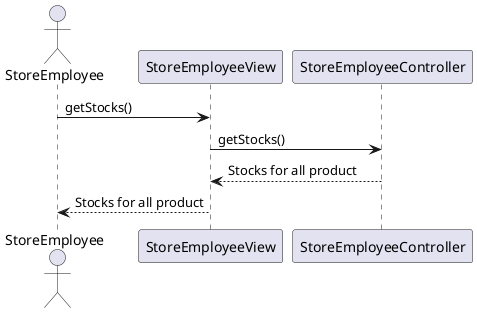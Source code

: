 @startuml get-stocks
actor StoreEmployee

StoreEmployee -> StoreEmployeeView : getStocks()
StoreEmployeeView -> StoreEmployeeController : getStocks()
StoreEmployeeController --> StoreEmployeeView : Stocks for all product
StoreEmployeeView --> StoreEmployee : Stocks for all product
@enduml